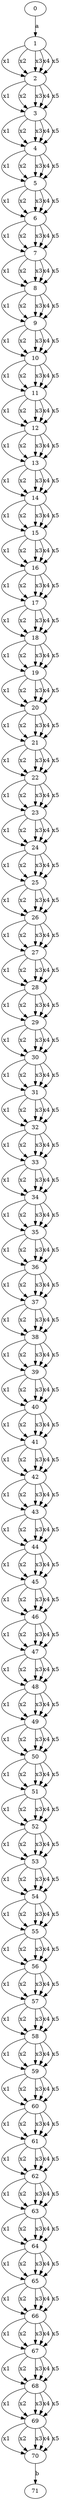 digraph G {
0;1;2;3;4;5;6;7;8;9;10;11;12;13;14;15;16;17;18;19;20;21;22;23;24;25;26;27;28;29;30;31;32;33;34;35;36;37;38;39;40;41;42;43;44;45;46;47;48;49;50;51;52;53;54;55;56;57;58;59;60;61;62;63;64;65;66;67;68;69;70;71;
0 -> 1 [label="a"];
1 -> 2 [label="x1"];
1 -> 2 [label="x2"];
1 -> 2 [label="x3"];
1 -> 2 [label="x4"];
1 -> 2 [label="x5"];
2 -> 3 [label="x1"];
2 -> 3 [label="x2"];
2 -> 3 [label="x3"];
2 -> 3 [label="x4"];
2 -> 3 [label="x5"];
3 -> 4 [label="x1"];
3 -> 4 [label="x2"];
3 -> 4 [label="x3"];
3 -> 4 [label="x4"];
3 -> 4 [label="x5"];
4 -> 5 [label="x1"];
4 -> 5 [label="x2"];
4 -> 5 [label="x3"];
4 -> 5 [label="x4"];
4 -> 5 [label="x5"];
5 -> 6 [label="x1"];
5 -> 6 [label="x2"];
5 -> 6 [label="x3"];
5 -> 6 [label="x4"];
5 -> 6 [label="x5"];
6 -> 7 [label="x1"];
6 -> 7 [label="x2"];
6 -> 7 [label="x3"];
6 -> 7 [label="x4"];
6 -> 7 [label="x5"];
7 -> 8 [label="x1"];
7 -> 8 [label="x2"];
7 -> 8 [label="x3"];
7 -> 8 [label="x4"];
7 -> 8 [label="x5"];
8 -> 9 [label="x1"];
8 -> 9 [label="x2"];
8 -> 9 [label="x3"];
8 -> 9 [label="x4"];
8 -> 9 [label="x5"];
9 -> 10 [label="x1"];
9 -> 10 [label="x2"];
9 -> 10 [label="x3"];
9 -> 10 [label="x4"];
9 -> 10 [label="x5"];
10 -> 11 [label="x1"];
10 -> 11 [label="x2"];
10 -> 11 [label="x3"];
10 -> 11 [label="x4"];
10 -> 11 [label="x5"];
11 -> 12 [label="x1"];
11 -> 12 [label="x2"];
11 -> 12 [label="x3"];
11 -> 12 [label="x4"];
11 -> 12 [label="x5"];
12 -> 13 [label="x1"];
12 -> 13 [label="x2"];
12 -> 13 [label="x3"];
12 -> 13 [label="x4"];
12 -> 13 [label="x5"];
13 -> 14 [label="x1"];
13 -> 14 [label="x2"];
13 -> 14 [label="x3"];
13 -> 14 [label="x4"];
13 -> 14 [label="x5"];
14 -> 15 [label="x1"];
14 -> 15 [label="x2"];
14 -> 15 [label="x3"];
14 -> 15 [label="x4"];
14 -> 15 [label="x5"];
15 -> 16 [label="x1"];
15 -> 16 [label="x2"];
15 -> 16 [label="x3"];
15 -> 16 [label="x4"];
15 -> 16 [label="x5"];
16 -> 17 [label="x1"];
16 -> 17 [label="x2"];
16 -> 17 [label="x3"];
16 -> 17 [label="x4"];
16 -> 17 [label="x5"];
17 -> 18 [label="x1"];
17 -> 18 [label="x2"];
17 -> 18 [label="x3"];
17 -> 18 [label="x4"];
17 -> 18 [label="x5"];
18 -> 19 [label="x1"];
18 -> 19 [label="x2"];
18 -> 19 [label="x3"];
18 -> 19 [label="x4"];
18 -> 19 [label="x5"];
19 -> 20 [label="x1"];
19 -> 20 [label="x2"];
19 -> 20 [label="x3"];
19 -> 20 [label="x4"];
19 -> 20 [label="x5"];
20 -> 21 [label="x1"];
20 -> 21 [label="x2"];
20 -> 21 [label="x3"];
20 -> 21 [label="x4"];
20 -> 21 [label="x5"];
21 -> 22 [label="x1"];
21 -> 22 [label="x2"];
21 -> 22 [label="x3"];
21 -> 22 [label="x4"];
21 -> 22 [label="x5"];
22 -> 23 [label="x1"];
22 -> 23 [label="x2"];
22 -> 23 [label="x3"];
22 -> 23 [label="x4"];
22 -> 23 [label="x5"];
23 -> 24 [label="x1"];
23 -> 24 [label="x2"];
23 -> 24 [label="x3"];
23 -> 24 [label="x4"];
23 -> 24 [label="x5"];
24 -> 25 [label="x1"];
24 -> 25 [label="x2"];
24 -> 25 [label="x3"];
24 -> 25 [label="x4"];
24 -> 25 [label="x5"];
25 -> 26 [label="x1"];
25 -> 26 [label="x2"];
25 -> 26 [label="x3"];
25 -> 26 [label="x4"];
25 -> 26 [label="x5"];
26 -> 27 [label="x1"];
26 -> 27 [label="x2"];
26 -> 27 [label="x3"];
26 -> 27 [label="x4"];
26 -> 27 [label="x5"];
27 -> 28 [label="x1"];
27 -> 28 [label="x2"];
27 -> 28 [label="x3"];
27 -> 28 [label="x4"];
27 -> 28 [label="x5"];
28 -> 29 [label="x1"];
28 -> 29 [label="x2"];
28 -> 29 [label="x3"];
28 -> 29 [label="x4"];
28 -> 29 [label="x5"];
29 -> 30 [label="x1"];
29 -> 30 [label="x2"];
29 -> 30 [label="x3"];
29 -> 30 [label="x4"];
29 -> 30 [label="x5"];
30 -> 31 [label="x1"];
30 -> 31 [label="x2"];
30 -> 31 [label="x3"];
30 -> 31 [label="x4"];
30 -> 31 [label="x5"];
31 -> 32 [label="x1"];
31 -> 32 [label="x2"];
31 -> 32 [label="x3"];
31 -> 32 [label="x4"];
31 -> 32 [label="x5"];
32 -> 33 [label="x1"];
32 -> 33 [label="x2"];
32 -> 33 [label="x3"];
32 -> 33 [label="x4"];
32 -> 33 [label="x5"];
33 -> 34 [label="x1"];
33 -> 34 [label="x2"];
33 -> 34 [label="x3"];
33 -> 34 [label="x4"];
33 -> 34 [label="x5"];
34 -> 35 [label="x1"];
34 -> 35 [label="x2"];
34 -> 35 [label="x3"];
34 -> 35 [label="x4"];
34 -> 35 [label="x5"];
35 -> 36 [label="x1"];
35 -> 36 [label="x2"];
35 -> 36 [label="x3"];
35 -> 36 [label="x4"];
35 -> 36 [label="x5"];
36 -> 37 [label="x1"];
36 -> 37 [label="x2"];
36 -> 37 [label="x3"];
36 -> 37 [label="x4"];
36 -> 37 [label="x5"];
37 -> 38 [label="x1"];
37 -> 38 [label="x2"];
37 -> 38 [label="x3"];
37 -> 38 [label="x4"];
37 -> 38 [label="x5"];
38 -> 39 [label="x1"];
38 -> 39 [label="x2"];
38 -> 39 [label="x3"];
38 -> 39 [label="x4"];
38 -> 39 [label="x5"];
39 -> 40 [label="x1"];
39 -> 40 [label="x2"];
39 -> 40 [label="x3"];
39 -> 40 [label="x4"];
39 -> 40 [label="x5"];
40 -> 41 [label="x1"];
40 -> 41 [label="x2"];
40 -> 41 [label="x3"];
40 -> 41 [label="x4"];
40 -> 41 [label="x5"];
41 -> 42 [label="x1"];
41 -> 42 [label="x2"];
41 -> 42 [label="x3"];
41 -> 42 [label="x4"];
41 -> 42 [label="x5"];
42 -> 43 [label="x1"];
42 -> 43 [label="x2"];
42 -> 43 [label="x3"];
42 -> 43 [label="x4"];
42 -> 43 [label="x5"];
43 -> 44 [label="x1"];
43 -> 44 [label="x2"];
43 -> 44 [label="x3"];
43 -> 44 [label="x4"];
43 -> 44 [label="x5"];
44 -> 45 [label="x1"];
44 -> 45 [label="x2"];
44 -> 45 [label="x3"];
44 -> 45 [label="x4"];
44 -> 45 [label="x5"];
45 -> 46 [label="x1"];
45 -> 46 [label="x2"];
45 -> 46 [label="x3"];
45 -> 46 [label="x4"];
45 -> 46 [label="x5"];
46 -> 47 [label="x1"];
46 -> 47 [label="x2"];
46 -> 47 [label="x3"];
46 -> 47 [label="x4"];
46 -> 47 [label="x5"];
47 -> 48 [label="x1"];
47 -> 48 [label="x2"];
47 -> 48 [label="x3"];
47 -> 48 [label="x4"];
47 -> 48 [label="x5"];
48 -> 49 [label="x1"];
48 -> 49 [label="x2"];
48 -> 49 [label="x3"];
48 -> 49 [label="x4"];
48 -> 49 [label="x5"];
49 -> 50 [label="x1"];
49 -> 50 [label="x2"];
49 -> 50 [label="x3"];
49 -> 50 [label="x4"];
49 -> 50 [label="x5"];
50 -> 51 [label="x1"];
50 -> 51 [label="x2"];
50 -> 51 [label="x3"];
50 -> 51 [label="x4"];
50 -> 51 [label="x5"];
51 -> 52 [label="x1"];
51 -> 52 [label="x2"];
51 -> 52 [label="x3"];
51 -> 52 [label="x4"];
51 -> 52 [label="x5"];
52 -> 53 [label="x1"];
52 -> 53 [label="x2"];
52 -> 53 [label="x3"];
52 -> 53 [label="x4"];
52 -> 53 [label="x5"];
53 -> 54 [label="x1"];
53 -> 54 [label="x2"];
53 -> 54 [label="x3"];
53 -> 54 [label="x4"];
53 -> 54 [label="x5"];
54 -> 55 [label="x1"];
54 -> 55 [label="x2"];
54 -> 55 [label="x3"];
54 -> 55 [label="x4"];
54 -> 55 [label="x5"];
55 -> 56 [label="x1"];
55 -> 56 [label="x2"];
55 -> 56 [label="x3"];
55 -> 56 [label="x4"];
55 -> 56 [label="x5"];
56 -> 57 [label="x1"];
56 -> 57 [label="x2"];
56 -> 57 [label="x3"];
56 -> 57 [label="x4"];
56 -> 57 [label="x5"];
57 -> 58 [label="x1"];
57 -> 58 [label="x2"];
57 -> 58 [label="x3"];
57 -> 58 [label="x4"];
57 -> 58 [label="x5"];
58 -> 59 [label="x1"];
58 -> 59 [label="x2"];
58 -> 59 [label="x3"];
58 -> 59 [label="x4"];
58 -> 59 [label="x5"];
59 -> 60 [label="x1"];
59 -> 60 [label="x2"];
59 -> 60 [label="x3"];
59 -> 60 [label="x4"];
59 -> 60 [label="x5"];
60 -> 61 [label="x1"];
60 -> 61 [label="x2"];
60 -> 61 [label="x3"];
60 -> 61 [label="x4"];
60 -> 61 [label="x5"];
61 -> 62 [label="x1"];
61 -> 62 [label="x2"];
61 -> 62 [label="x3"];
61 -> 62 [label="x4"];
61 -> 62 [label="x5"];
62 -> 63 [label="x1"];
62 -> 63 [label="x2"];
62 -> 63 [label="x3"];
62 -> 63 [label="x4"];
62 -> 63 [label="x5"];
63 -> 64 [label="x1"];
63 -> 64 [label="x2"];
63 -> 64 [label="x3"];
63 -> 64 [label="x4"];
63 -> 64 [label="x5"];
64 -> 65 [label="x1"];
64 -> 65 [label="x2"];
64 -> 65 [label="x3"];
64 -> 65 [label="x4"];
64 -> 65 [label="x5"];
65 -> 66 [label="x1"];
65 -> 66 [label="x2"];
65 -> 66 [label="x3"];
65 -> 66 [label="x4"];
65 -> 66 [label="x5"];
66 -> 67 [label="x1"];
66 -> 67 [label="x2"];
66 -> 67 [label="x3"];
66 -> 67 [label="x4"];
66 -> 67 [label="x5"];
67 -> 68 [label="x1"];
67 -> 68 [label="x2"];
67 -> 68 [label="x3"];
67 -> 68 [label="x4"];
67 -> 68 [label="x5"];
68 -> 69 [label="x1"];
68 -> 69 [label="x2"];
68 -> 69 [label="x3"];
68 -> 69 [label="x4"];
68 -> 69 [label="x5"];
69 -> 70 [label="x1"];
69 -> 70 [label="x2"];
69 -> 70 [label="x3"];
69 -> 70 [label="x4"];
69 -> 70 [label="x5"];
70 -> 71 [label="b"];
}